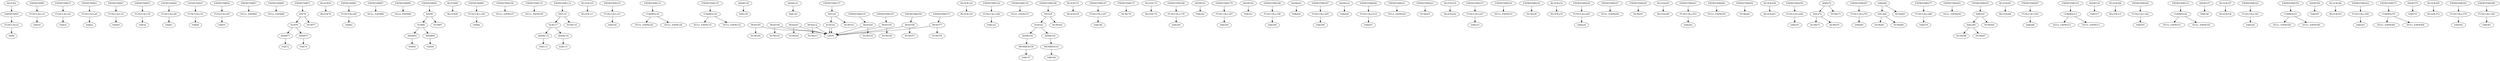 digraph A { 
FUNCCALL8 -> VAR4
EXPRSTMR3 -> FUNCCALL8
FUNCCALL14 -> VAR10
EXPRSTMR9 -> FUNCCALL14
FUNCCALL20 -> VAR16
EXPRSTMR15 -> FUNCCALL20
FUNCCALL26 -> VAR22
EXPRSTMR21 -> FUNCCALL26
FUNCCALL32 -> VAR28
EXPRSTMR27 -> FUNCCALL32
FUNCCALL39 -> VAR34
EXPRSTMR33 -> FUNCCALL39
FUNCCALL46 -> VAR41
EXPRSTMR40 -> FUNCCALL46
FUNCCALL53 -> VAR48
EXPRSTMR47 -> FUNCCALL53
FUNCCALL60 -> VAR55
EXPRSTMR54 -> FUNCCALL60
EXPRSTMR67 -> NULL_EXPR66
EXPRSTMR69 -> NULL_EXPR68
ADDR73 -> VAR72
ADDR75 -> VAR74
SUB76 -> ADDR75
SUB76 -> ADDR73
DIV78 -> NUM77
DIV78 -> SUB76
EXPRSTMR71 -> DIV78
BLOCK65 -> BLOCK70
FUNCCALL80 -> VAR62
EXPRSTMR61 -> FUNCCALL80
EXPRSTMR87 -> NULL_EXPR86
EXPRSTMR89 -> NULL_EXPR88
ADDR93 -> VAR92
ADDR95 -> VAR94
SUB96 -> ADDR95
SUB96 -> ADDR93
DIV98 -> NUM97
DIV98 -> SUB96
EXPRSTMR91 -> DIV98
BLOCK85 -> BLOCK90
FUNCCALL100 -> VAR82
EXPRSTMR81 -> FUNCCALL100
EXPRSTMR108 -> NULL_EXPR107
EXPRSTMR110 -> NULL_EXPR109
ADDR114 -> VAR113
ADDR116 -> VAR115
SUB117 -> ADDR116
SUB117 -> ADDR114
DIV119 -> NUM118
DIV119 -> SUB117
EXPRSTMR112 -> DIV119
BLOCK105 -> BLOCK111
FUNCCALL121 -> VAR102
EXPRSTMR101 -> FUNCCALL121
COMMA130 -> NULL_EXPR129
COMMA130 -> NULL_EXPR128
EXPRSTMR131 -> COMMA130
COMMA134 -> NULL_EXPR133
COMMA134 -> NULL_EXPR132
EXPRSTMR135 -> COMMA134
ADDR139 -> VAR138
ADDR141 -> VAR140
SUB142 -> CAST0
SUB142 -> CAST0
DIV144 -> NUM143
DIV144 -> SUB142
EXPRSTMR137 -> DIV144
BLOCK126 -> BLOCK136
FUNCCALL146 -> VAR123
EXPRSTMR122 -> FUNCCALL146
EXPRSTMR154 -> NULL_EXPR153
MEMBER158 -> VAR157
ADDR159 -> MEMBER158
MEMBER161 -> VAR160
ADDR162 -> MEMBER161
SUB163 -> ADDR162
SUB163 -> ADDR159
DIV165 -> NUM164
DIV165 -> SUB163
EXPRSTMR156 -> DIV165
BLOCK151 -> BLOCK155
FUNCCALL167 -> VAR148
EXPRSTMR147 -> FUNCCALL167
EXPRSTMR175 -> NUM176
BLOCK172 -> BLOCK174
FUNCCALL178 -> VAR169
EXPRSTMR168 -> FUNCCALL178
ADDR183 -> VAR182
MOD185 -> NUM184
MOD185 -> CAST0
FUNCCALL187 -> VAR180
EXPRSTMR179 -> FUNCCALL187
ADDR192 -> VAR191
MOD194 -> NUM193
MOD194 -> CAST0
FUNCCALL196 -> VAR189
EXPRSTMR188 -> FUNCCALL196
ADDR201 -> VAR200
MOD203 -> NUM202
MOD203 -> CAST0
FUNCCALL205 -> VAR198
EXPRSTMR197 -> FUNCCALL205
ADDR210 -> VAR209
MOD212 -> NUM211
MOD212 -> CAST0
FUNCCALL214 -> VAR207
EXPRSTMR206 -> FUNCCALL214
EXPRSTMR221 -> NULL_EXPR220
EXPRSTMR223 -> NUM225
BLOCK219 -> BLOCK222
FUNCCALL227 -> VAR216
EXPRSTMR215 -> FUNCCALL227
EXPRSTMR234 -> NULL_EXPR233
EXPRSTMR236 -> NUM238
BLOCK232 -> BLOCK235
FUNCCALL240 -> VAR229
EXPRSTMR228 -> FUNCCALL240
EXPRSTMR247 -> NULL_EXPR246
EXPRSTMR249 -> NUM251
BLOCK245 -> BLOCK248
FUNCCALL253 -> VAR242
EXPRSTMR241 -> FUNCCALL253
EXPRSTMR260 -> NULL_EXPR259
EXPRSTMR262 -> NUM264
BLOCK258 -> BLOCK261
FUNCCALL266 -> VAR255
EXPRSTMR254 -> FUNCCALL266
SHL272 -> NUM271
SHL272 -> NUM270
SHR274 -> NUM273
SHR274 -> SHL272
FUNCCALL276 -> VAR268
EXPRSTMR267 -> FUNCCALL276
SHL282 -> NUM281
SHL282 -> NUM280
SHR284 -> NUM283
SHR284 -> SHL282
FUNCCALL286 -> VAR278
EXPRSTMR277 -> FUNCCALL286
EXPRSTMR293 -> NULL_EXPR292
SHL299 -> NUM298
SHL299 -> NUM297
SHR301 -> NUM300
SHR301 -> SHL299
EXPRSTMR295 -> SHR301
BLOCK291 -> BLOCK294
FUNCCALL303 -> VAR288
EXPRSTMR287 -> FUNCCALL303
COMMA313 -> NULL_EXPR312
COMMA313 -> NULL_EXPR311
EXPRSTMR314 -> COMMA313
ADDR318 -> VAR317
MOD320 -> NUM319
MOD320 -> CAST0
EXPRSTMR316 -> MOD320
BLOCK308 -> BLOCK315
FUNCCALL322 -> VAR305
EXPRSTMR304 -> FUNCCALL322
COMMA332 -> NULL_EXPR331
COMMA332 -> NULL_EXPR330
EXPRSTMR333 -> COMMA332
ADDR337 -> VAR336
MOD339 -> NUM338
MOD339 -> CAST0
EXPRSTMR335 -> MOD339
BLOCK327 -> BLOCK334
FUNCCALL341 -> VAR324
EXPRSTMR323 -> FUNCCALL341
COMMA351 -> NULL_EXPR350
COMMA351 -> NULL_EXPR349
EXPRSTMR352 -> COMMA351
ADDR356 -> VAR355
MOD358 -> NUM357
MOD358 -> CAST0
EXPRSTMR354 -> MOD358
BLOCK346 -> BLOCK353
FUNCCALL360 -> VAR343
EXPRSTMR342 -> FUNCCALL360
COMMA370 -> NULL_EXPR369
COMMA370 -> NULL_EXPR368
EXPRSTMR371 -> COMMA370
ADDR375 -> VAR374
MOD377 -> NUM376
MOD377 -> CAST0
EXPRSTMR373 -> MOD377
BLOCK365 -> BLOCK372
FUNCCALL379 -> VAR362
EXPRSTMR361 -> FUNCCALL379
FUNCCALL383 -> VAR381
EXPRSTMR380 -> FUNCCALL383
BLOCK2 -> EXPRSTMR3
}
